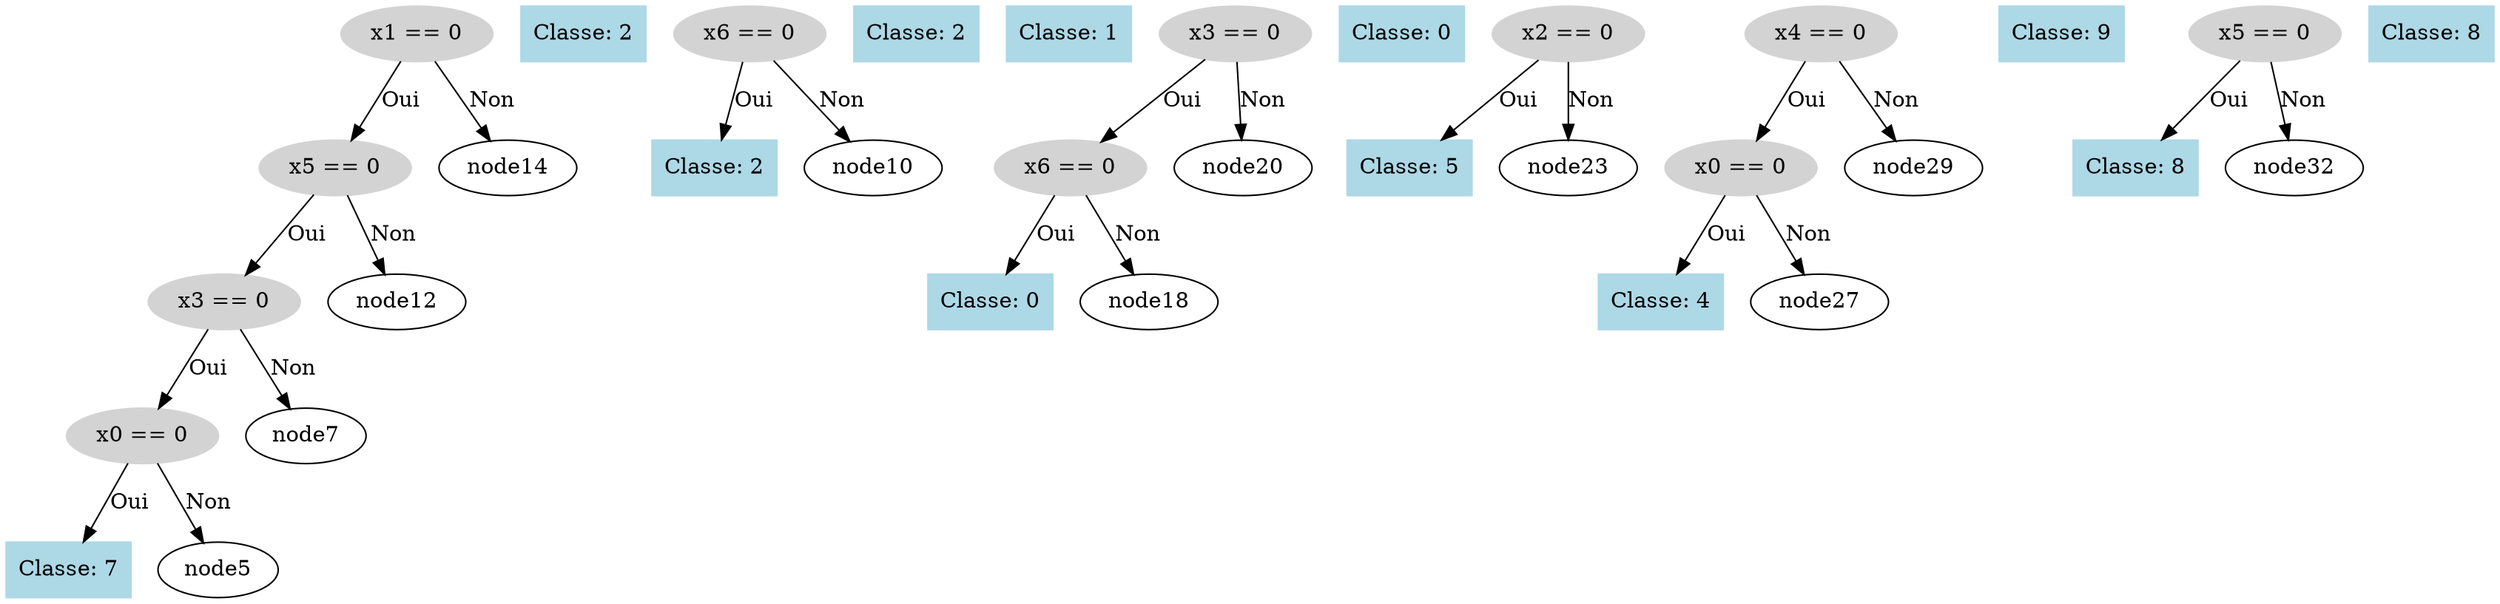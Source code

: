 digraph DecisionTree {
  node0 [label="x1 == 0", shape=ellipse, style=filled, color=lightgray];
  node0 -> node1 [label="Oui"];
  node1 [label="x5 == 0", shape=ellipse, style=filled, color=lightgray];
  node1 -> node2 [label="Oui"];
  node2 [label="x3 == 0", shape=ellipse, style=filled, color=lightgray];
  node2 -> node3 [label="Oui"];
  node3 [label="x0 == 0", shape=ellipse, style=filled, color=lightgray];
  node3 -> node4 [label="Oui"];
  node4 [label="Classe: 7", shape=box, style=filled, color=lightblue];
  node3 -> node5 [label="Non"];
  node6 [label="Classe: 2", shape=box, style=filled, color=lightblue];
  node2 -> node7 [label="Non"];
  node8 [label="x6 == 0", shape=ellipse, style=filled, color=lightgray];
  node8 -> node9 [label="Oui"];
  node9 [label="Classe: 2", shape=box, style=filled, color=lightblue];
  node8 -> node10 [label="Non"];
  node11 [label="Classe: 2", shape=box, style=filled, color=lightblue];
  node1 -> node12 [label="Non"];
  node13 [label="Classe: 1", shape=box, style=filled, color=lightblue];
  node0 -> node14 [label="Non"];
  node15 [label="x3 == 0", shape=ellipse, style=filled, color=lightgray];
  node15 -> node16 [label="Oui"];
  node16 [label="x6 == 0", shape=ellipse, style=filled, color=lightgray];
  node16 -> node17 [label="Oui"];
  node17 [label="Classe: 0", shape=box, style=filled, color=lightblue];
  node16 -> node18 [label="Non"];
  node19 [label="Classe: 0", shape=box, style=filled, color=lightblue];
  node15 -> node20 [label="Non"];
  node21 [label="x2 == 0", shape=ellipse, style=filled, color=lightgray];
  node21 -> node22 [label="Oui"];
  node22 [label="Classe: 5", shape=box, style=filled, color=lightblue];
  node21 -> node23 [label="Non"];
  node24 [label="x4 == 0", shape=ellipse, style=filled, color=lightgray];
  node24 -> node25 [label="Oui"];
  node25 [label="x0 == 0", shape=ellipse, style=filled, color=lightgray];
  node25 -> node26 [label="Oui"];
  node26 [label="Classe: 4", shape=box, style=filled, color=lightblue];
  node25 -> node27 [label="Non"];
  node28 [label="Classe: 9", shape=box, style=filled, color=lightblue];
  node24 -> node29 [label="Non"];
  node30 [label="x5 == 0", shape=ellipse, style=filled, color=lightgray];
  node30 -> node31 [label="Oui"];
  node31 [label="Classe: 8", shape=box, style=filled, color=lightblue];
  node30 -> node32 [label="Non"];
  node33 [label="Classe: 8", shape=box, style=filled, color=lightblue];
}
